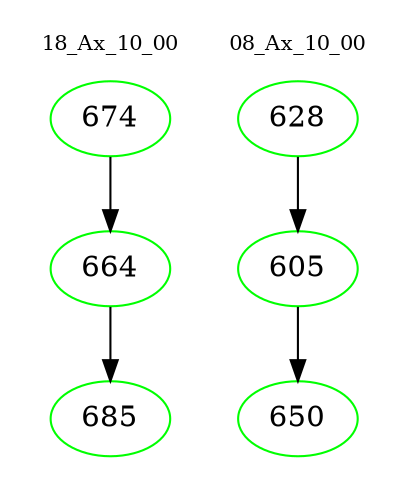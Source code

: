 digraph{
subgraph cluster_0 {
color = white
label = "18_Ax_10_00";
fontsize=10;
T0_674 [label="674", color="green"]
T0_674 -> T0_664 [color="black"]
T0_664 [label="664", color="green"]
T0_664 -> T0_685 [color="black"]
T0_685 [label="685", color="green"]
}
subgraph cluster_1 {
color = white
label = "08_Ax_10_00";
fontsize=10;
T1_628 [label="628", color="green"]
T1_628 -> T1_605 [color="black"]
T1_605 [label="605", color="green"]
T1_605 -> T1_650 [color="black"]
T1_650 [label="650", color="green"]
}
}
